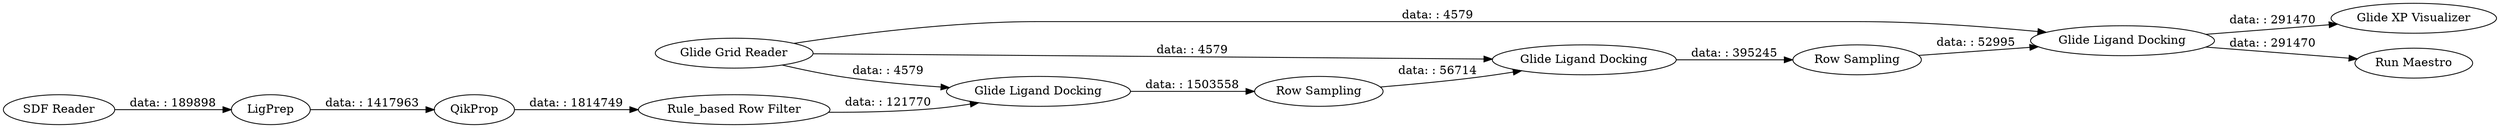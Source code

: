 digraph {
	"-8806738989101623871_9690" [label="Glide Ligand Docking"]
	"-8806738989101623871_9691" [label="Glide Ligand Docking"]
	"-8806738989101623871_9692" [label="Glide XP Visualizer"]
	"-8806738989101623871_146" [label="SDF Reader"]
	"-8806738989101623871_9689" [label="Glide Ligand Docking"]
	"-8806738989101623871_9687" [label=LigPrep]
	"-8806738989101623871_106" [label="Run Maestro"]
	"-8806738989101623871_138" [label="Row Sampling"]
	"-8806738989101623871_140" [label="Row Sampling"]
	"-8806738989101623871_155" [label="Glide Grid Reader"]
	"-8806738989101623871_96" [label=QikProp]
	"-8806738989101623871_153" [label="Rule_based Row Filter"]
	"-8806738989101623871_155" -> "-8806738989101623871_9691" [label="data: : 4579"]
	"-8806738989101623871_96" -> "-8806738989101623871_153" [label="data: : 1814749"]
	"-8806738989101623871_146" -> "-8806738989101623871_9687" [label="data: : 189898"]
	"-8806738989101623871_138" -> "-8806738989101623871_9689" [label="data: : 56714"]
	"-8806738989101623871_9691" -> "-8806738989101623871_138" [label="data: : 1503558"]
	"-8806738989101623871_155" -> "-8806738989101623871_9690" [label="data: : 4579"]
	"-8806738989101623871_153" -> "-8806738989101623871_9691" [label="data: : 121770"]
	"-8806738989101623871_9690" -> "-8806738989101623871_9692" [label="data: : 291470"]
	"-8806738989101623871_140" -> "-8806738989101623871_9690" [label="data: : 52995"]
	"-8806738989101623871_155" -> "-8806738989101623871_9689" [label="data: : 4579"]
	"-8806738989101623871_9687" -> "-8806738989101623871_96" [label="data: : 1417963"]
	"-8806738989101623871_9690" -> "-8806738989101623871_106" [label="data: : 291470"]
	"-8806738989101623871_9689" -> "-8806738989101623871_140" [label="data: : 395245"]
	rankdir=LR
}

